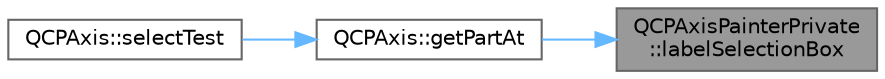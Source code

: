 digraph "QCPAxisPainterPrivate::labelSelectionBox"
{
 // LATEX_PDF_SIZE
  bgcolor="transparent";
  edge [fontname=Helvetica,fontsize=10,labelfontname=Helvetica,labelfontsize=10];
  node [fontname=Helvetica,fontsize=10,shape=box,height=0.2,width=0.4];
  rankdir="RL";
  Node1 [label="QCPAxisPainterPrivate\l::labelSelectionBox",height=0.2,width=0.4,color="gray40", fillcolor="grey60", style="filled", fontcolor="black",tooltip=" "];
  Node1 -> Node2 [dir="back",color="steelblue1",style="solid"];
  Node2 [label="QCPAxis::getPartAt",height=0.2,width=0.4,color="grey40", fillcolor="white", style="filled",URL="$class_q_c_p_axis.html#a22ab2d71d7341b9b3974c0dd10619af2",tooltip=" "];
  Node2 -> Node3 [dir="back",color="steelblue1",style="solid"];
  Node3 [label="QCPAxis::selectTest",height=0.2,width=0.4,color="grey40", fillcolor="white", style="filled",URL="$class_q_c_p_axis.html#a63b7103c57fe9acfbce164334ea837f8",tooltip=" "];
}
